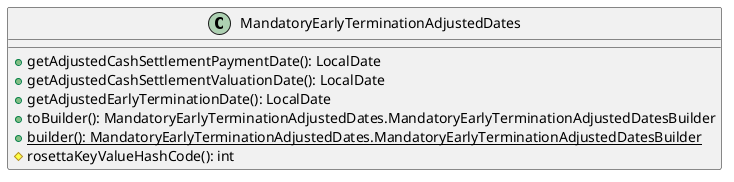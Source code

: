 @startuml

    class MandatoryEarlyTerminationAdjustedDates [[MandatoryEarlyTerminationAdjustedDates.html]] {
        +getAdjustedCashSettlementPaymentDate(): LocalDate
        +getAdjustedCashSettlementValuationDate(): LocalDate
        +getAdjustedEarlyTerminationDate(): LocalDate
        +toBuilder(): MandatoryEarlyTerminationAdjustedDates.MandatoryEarlyTerminationAdjustedDatesBuilder
        {static} +builder(): MandatoryEarlyTerminationAdjustedDates.MandatoryEarlyTerminationAdjustedDatesBuilder
        #rosettaKeyValueHashCode(): int
    }

@enduml
